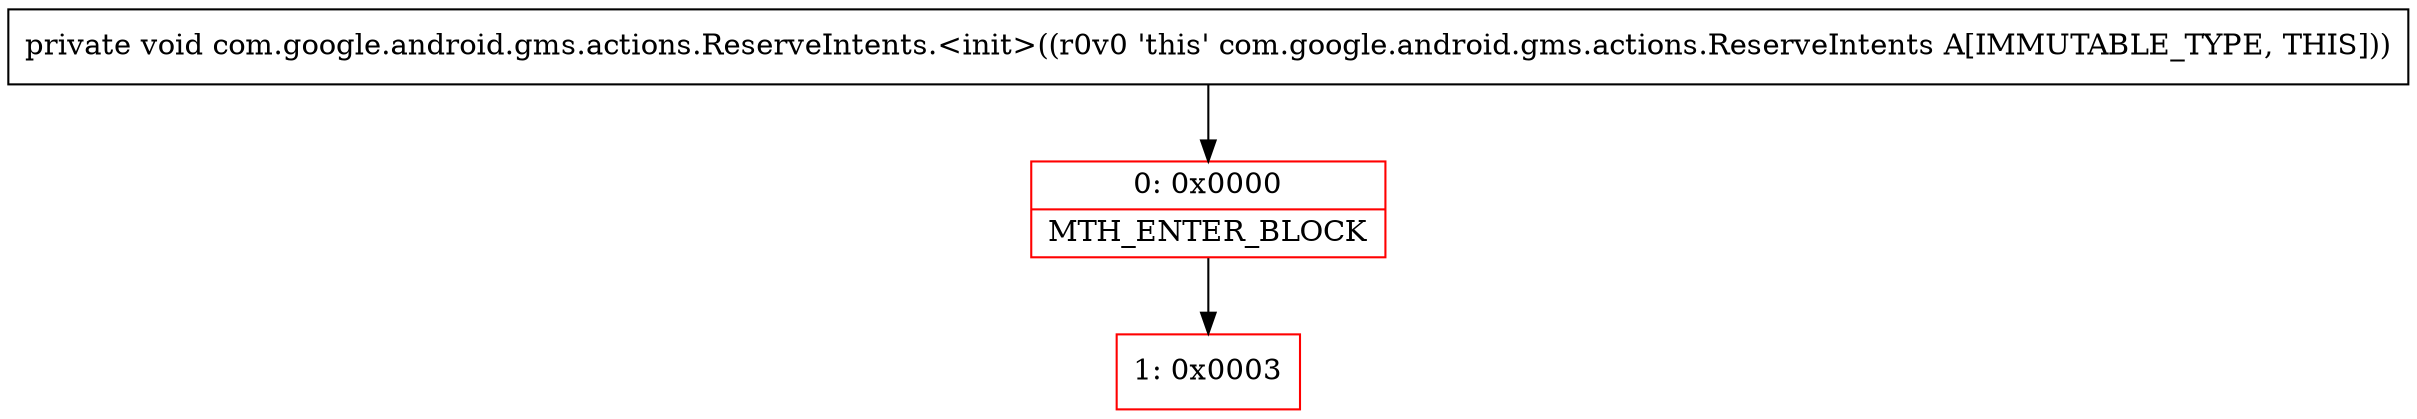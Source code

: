 digraph "CFG forcom.google.android.gms.actions.ReserveIntents.\<init\>()V" {
subgraph cluster_Region_1977316883 {
label = "R(0)";
node [shape=record,color=blue];
}
Node_0 [shape=record,color=red,label="{0\:\ 0x0000|MTH_ENTER_BLOCK\l}"];
Node_1 [shape=record,color=red,label="{1\:\ 0x0003}"];
MethodNode[shape=record,label="{private void com.google.android.gms.actions.ReserveIntents.\<init\>((r0v0 'this' com.google.android.gms.actions.ReserveIntents A[IMMUTABLE_TYPE, THIS])) }"];
MethodNode -> Node_0;
Node_0 -> Node_1;
}

